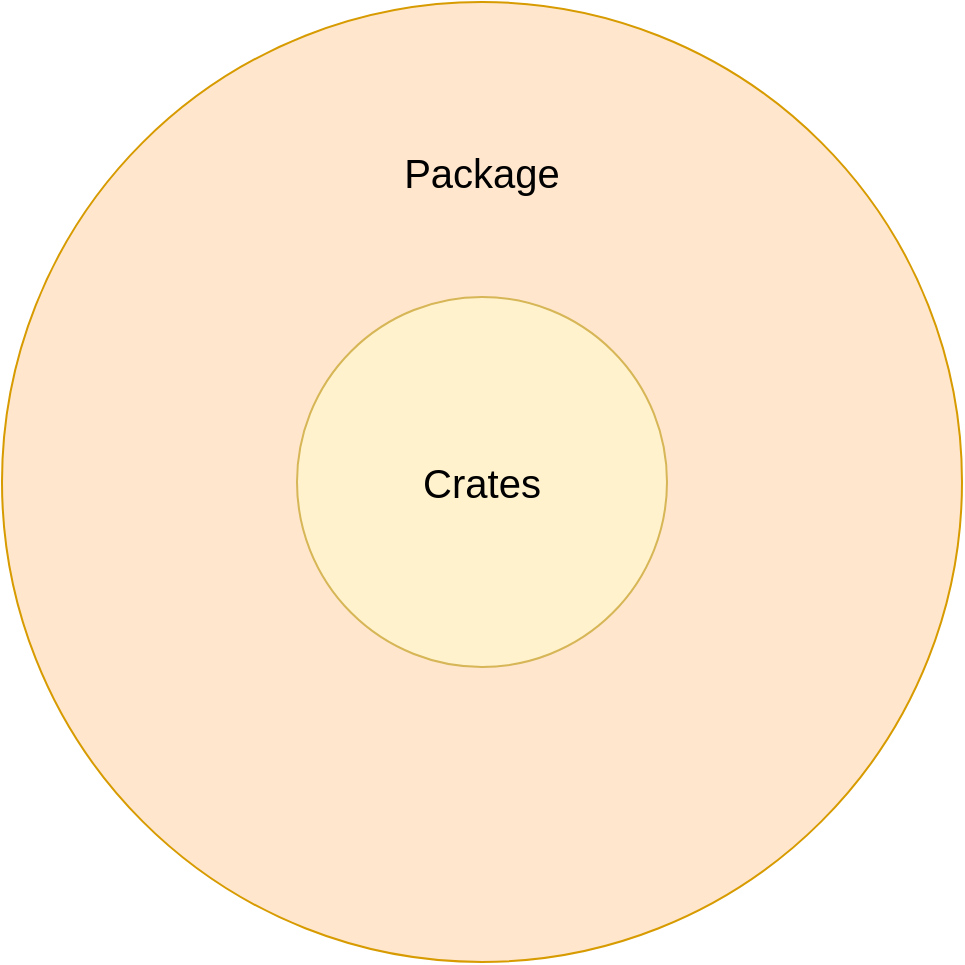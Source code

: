 <mxfile version="19.0.3" type="github">
  <diagram id="xcGgvWIwNz7LaRRXlmMj" name="Page-1">
    <mxGraphModel dx="1018" dy="659" grid="1" gridSize="10" guides="1" tooltips="1" connect="1" arrows="1" fold="1" page="1" pageScale="1" pageWidth="850" pageHeight="1100" math="0" shadow="0">
      <root>
        <mxCell id="0" />
        <mxCell id="1" parent="0" />
        <mxCell id="nMFlUA6Oz-n80mbXd-9G-1" value="" style="ellipse;whiteSpace=wrap;html=1;aspect=fixed;fillColor=#ffe6cc;strokeColor=#d79b00;" vertex="1" parent="1">
          <mxGeometry x="200" y="180" width="480" height="480" as="geometry" />
        </mxCell>
        <mxCell id="nMFlUA6Oz-n80mbXd-9G-2" value="" style="ellipse;whiteSpace=wrap;html=1;aspect=fixed;fillColor=#fff2cc;strokeColor=#d6b656;" vertex="1" parent="1">
          <mxGeometry x="347.5" y="327.5" width="185" height="185" as="geometry" />
        </mxCell>
        <mxCell id="nMFlUA6Oz-n80mbXd-9G-3" value="&lt;font style=&quot;font-size: 20px;&quot;&gt;Package&lt;/font&gt;" style="text;html=1;strokeColor=none;fillColor=none;align=center;verticalAlign=middle;whiteSpace=wrap;rounded=0;" vertex="1" parent="1">
          <mxGeometry x="410" y="250" width="60" height="30" as="geometry" />
        </mxCell>
        <mxCell id="nMFlUA6Oz-n80mbXd-9G-4" value="&lt;font style=&quot;font-size: 20px;&quot;&gt;Crates&lt;/font&gt;" style="text;html=1;strokeColor=none;fillColor=none;align=center;verticalAlign=middle;whiteSpace=wrap;rounded=0;" vertex="1" parent="1">
          <mxGeometry x="410" y="405" width="60" height="30" as="geometry" />
        </mxCell>
      </root>
    </mxGraphModel>
  </diagram>
</mxfile>
